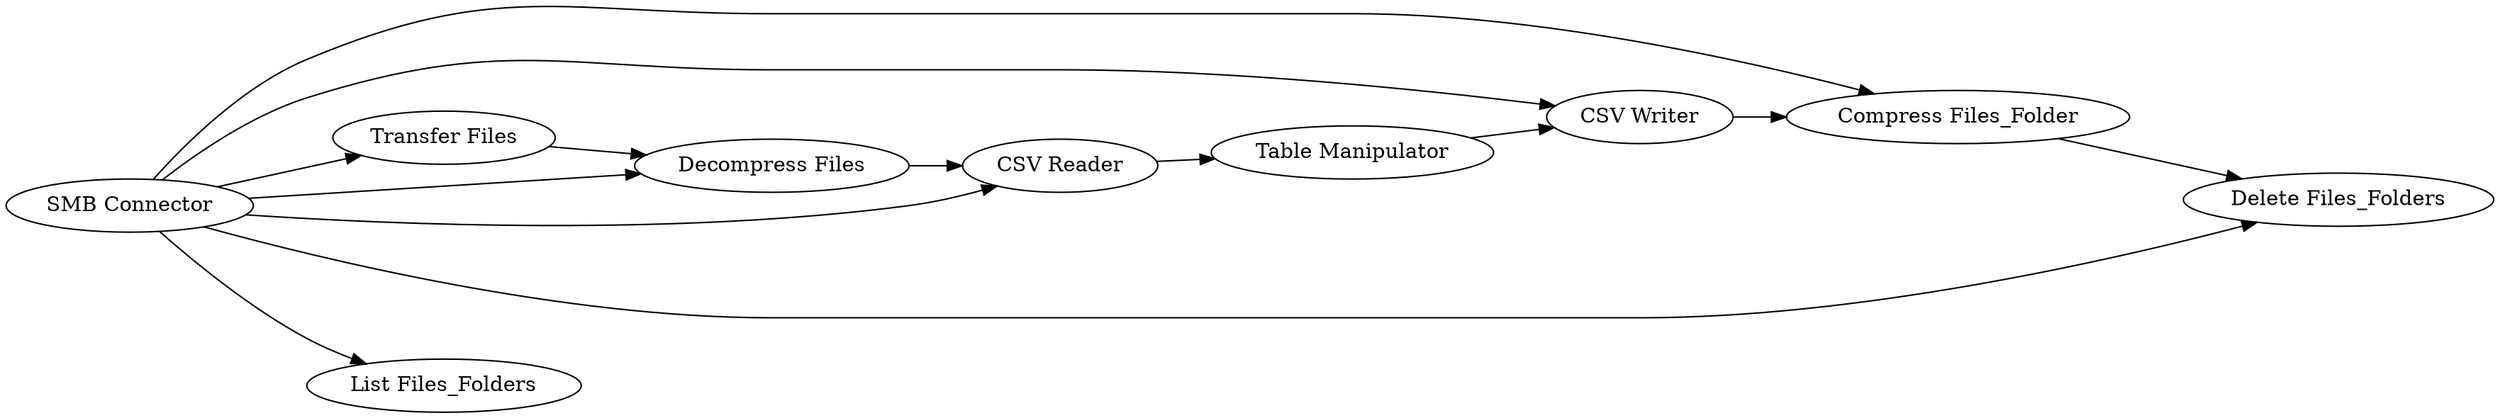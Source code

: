 digraph {
	"4317796177009082714_13" [label="Compress Files_Folder"]
	"4317796177009082714_14" [label="Table Manipulator"]
	"4317796177009082714_6" [label="CSV Writer"]
	"4317796177009082714_9" [label="Transfer Files"]
	"4317796177009082714_8" [label="CSV Reader"]
	"4317796177009082714_15" [label="Delete Files_Folders"]
	"4317796177009082714_17" [label="SMB Connector"]
	"4317796177009082714_12" [label="Decompress Files"]
	"4317796177009082714_3" [label="List Files_Folders"]
	"4317796177009082714_8" -> "4317796177009082714_14"
	"4317796177009082714_13" -> "4317796177009082714_15"
	"4317796177009082714_17" -> "4317796177009082714_8"
	"4317796177009082714_6" -> "4317796177009082714_13"
	"4317796177009082714_17" -> "4317796177009082714_12"
	"4317796177009082714_12" -> "4317796177009082714_8"
	"4317796177009082714_17" -> "4317796177009082714_13"
	"4317796177009082714_9" -> "4317796177009082714_12"
	"4317796177009082714_17" -> "4317796177009082714_6"
	"4317796177009082714_17" -> "4317796177009082714_15"
	"4317796177009082714_17" -> "4317796177009082714_3"
	"4317796177009082714_17" -> "4317796177009082714_9"
	"4317796177009082714_14" -> "4317796177009082714_6"
	rankdir=LR
}
